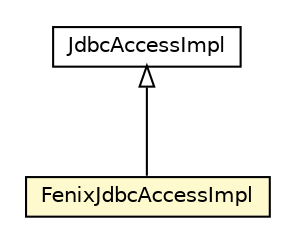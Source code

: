 #!/usr/local/bin/dot
#
# Class diagram 
# Generated by UMLGraph version 5.1 (http://www.umlgraph.org/)
#

digraph G {
	edge [fontname="Helvetica",fontsize=10,labelfontname="Helvetica",labelfontsize=10];
	node [fontname="Helvetica",fontsize=10,shape=plaintext];
	nodesep=0.25;
	ranksep=0.5;
	// pt.ist.fenixframework.backend.jvstmojb.ojb.FenixJdbcAccessImpl
	c128585 [label=<<table title="pt.ist.fenixframework.backend.jvstmojb.ojb.FenixJdbcAccessImpl" border="0" cellborder="1" cellspacing="0" cellpadding="2" port="p" bgcolor="lemonChiffon" href="./FenixJdbcAccessImpl.html">
		<tr><td><table border="0" cellspacing="0" cellpadding="1">
<tr><td align="center" balign="center"> FenixJdbcAccessImpl </td></tr>
		</table></td></tr>
		</table>>, fontname="Helvetica", fontcolor="black", fontsize=10.0];
	//pt.ist.fenixframework.backend.jvstmojb.ojb.FenixJdbcAccessImpl extends org.apache.ojb.broker.accesslayer.JdbcAccessImpl
	c128643:p -> c128585:p [dir=back,arrowtail=empty];
	// org.apache.ojb.broker.accesslayer.JdbcAccessImpl
	c128643 [label=<<table title="org.apache.ojb.broker.accesslayer.JdbcAccessImpl" border="0" cellborder="1" cellspacing="0" cellpadding="2" port="p" href="http://java.sun.com/j2se/1.4.2/docs/api/org/apache/ojb/broker/accesslayer/JdbcAccessImpl.html">
		<tr><td><table border="0" cellspacing="0" cellpadding="1">
<tr><td align="center" balign="center"> JdbcAccessImpl </td></tr>
		</table></td></tr>
		</table>>, fontname="Helvetica", fontcolor="black", fontsize=10.0];
}


